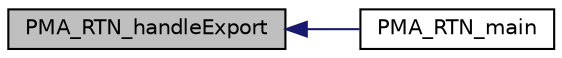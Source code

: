 digraph G
{
  edge [fontname="Helvetica",fontsize="10",labelfontname="Helvetica",labelfontsize="10"];
  node [fontname="Helvetica",fontsize="10",shape=record];
  rankdir="LR";
  Node1 [label="PMA_RTN_handleExport",height=0.2,width=0.4,color="black", fillcolor="grey75", style="filled" fontcolor="black"];
  Node1 -> Node2 [dir="back",color="midnightblue",fontsize="10",style="solid",fontname="Helvetica"];
  Node2 [label="PMA_RTN_main",height=0.2,width=0.4,color="black", fillcolor="white", style="filled",URL="$rte__routines_8lib_8php.html#a82a7cafa80bbc1f971939fd5ddc169fc",tooltip="Main function for the routines functionality."];
}
